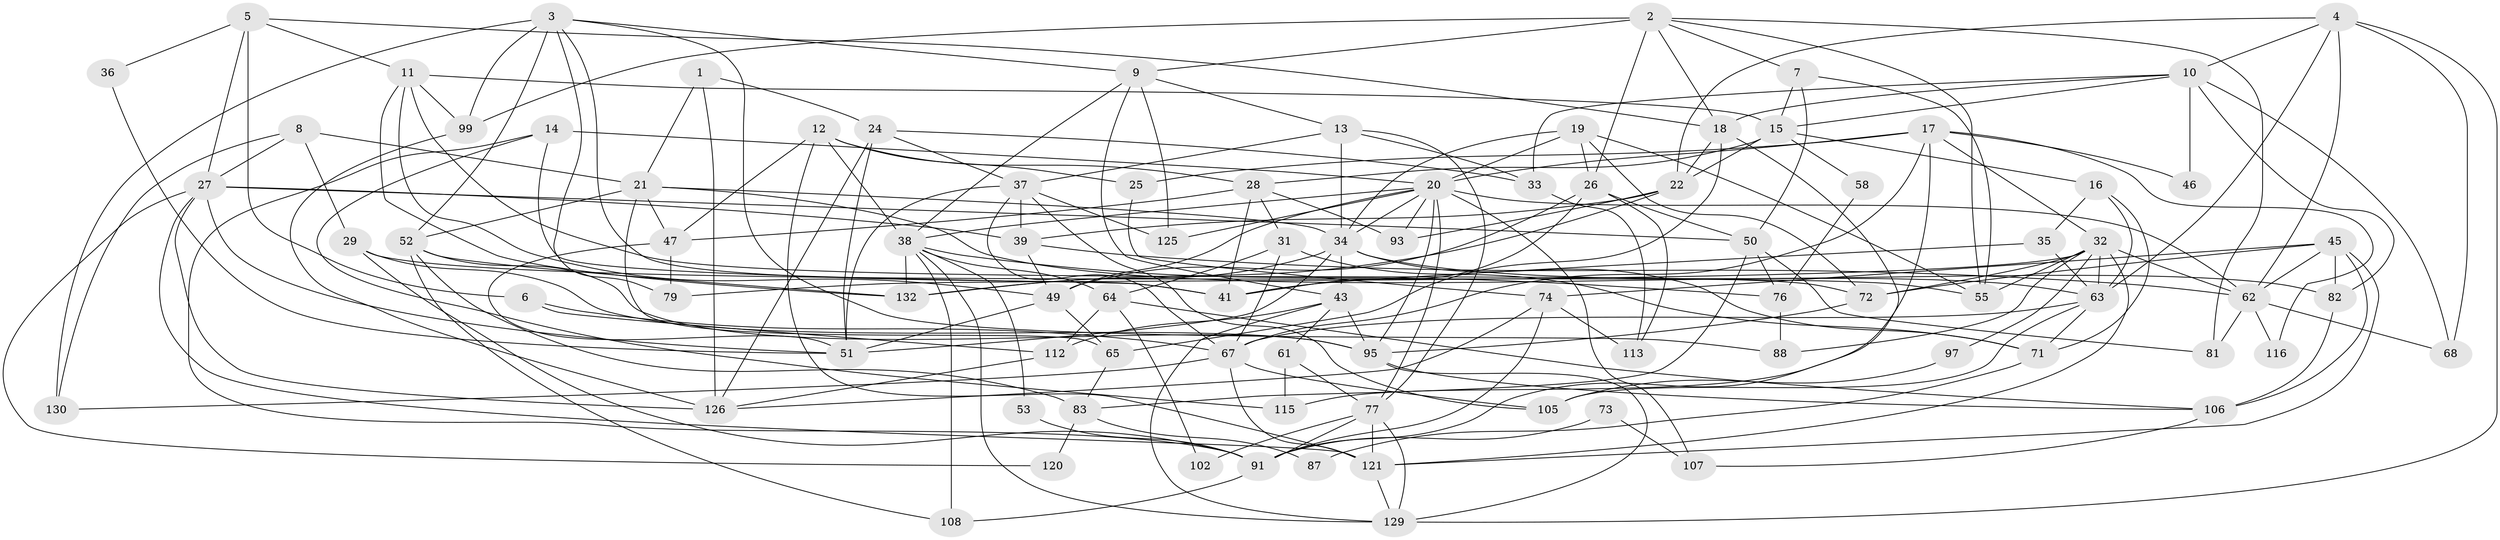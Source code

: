 // Generated by graph-tools (version 1.1) at 2025/23/03/03/25 07:23:56]
// undirected, 89 vertices, 220 edges
graph export_dot {
graph [start="1"]
  node [color=gray90,style=filled];
  1;
  2 [super="+30"];
  3 [super="+44"];
  4 [super="+89"];
  5;
  6 [super="+69"];
  7 [super="+131"];
  8;
  9 [super="+56"];
  10 [super="+75"];
  11 [super="+109"];
  12 [super="+135"];
  13;
  14 [super="+23"];
  15;
  16;
  17 [super="+128"];
  18 [super="+40"];
  19 [super="+103"];
  20 [super="+57"];
  21 [super="+85"];
  22 [super="+54"];
  24;
  25;
  26 [super="+92"];
  27 [super="+136"];
  28 [super="+84"];
  29 [super="+94"];
  31 [super="+137"];
  32 [super="+104"];
  33 [super="+124"];
  34 [super="+42"];
  35;
  36;
  37 [super="+48"];
  38 [super="+90"];
  39;
  41 [super="+110"];
  43 [super="+59"];
  45 [super="+86"];
  46;
  47 [super="+66"];
  49 [super="+80"];
  50 [super="+78"];
  51 [super="+60"];
  52 [super="+98"];
  53;
  55 [super="+70"];
  58;
  61;
  62 [super="+123"];
  63 [super="+111"];
  64 [super="+101"];
  65 [super="+96"];
  67 [super="+133"];
  68;
  71 [super="+119"];
  72 [super="+118"];
  73;
  74 [super="+117"];
  76;
  77 [super="+114"];
  79;
  81;
  82;
  83 [super="+122"];
  87;
  88;
  91 [super="+127"];
  93;
  95 [super="+100"];
  97;
  99;
  102;
  105;
  106;
  107;
  108;
  112;
  113;
  115;
  116;
  120;
  121;
  125;
  126 [super="+134"];
  129;
  130;
  132;
  1 -- 21;
  1 -- 24;
  1 -- 126;
  2 -- 55;
  2 -- 9;
  2 -- 81;
  2 -- 18;
  2 -- 99;
  2 -- 7;
  2 -- 26;
  3 -- 52 [weight=2];
  3 -- 99;
  3 -- 130;
  3 -- 88;
  3 -- 9;
  3 -- 79;
  3 -- 41;
  4 -- 129;
  4 -- 63;
  4 -- 10;
  4 -- 22;
  4 -- 68;
  4 -- 62;
  5 -- 27;
  5 -- 18;
  5 -- 36;
  5 -- 11;
  5 -- 6;
  6 -- 112;
  6 -- 67;
  7 -- 15;
  7 -- 55;
  7 -- 50;
  8 -- 29;
  8 -- 130;
  8 -- 21;
  8 -- 27;
  9 -- 38;
  9 -- 125;
  9 -- 43;
  9 -- 13;
  10 -- 82;
  10 -- 68;
  10 -- 33;
  10 -- 46;
  10 -- 15;
  10 -- 18;
  11 -- 72;
  11 -- 49;
  11 -- 99;
  11 -- 132;
  11 -- 15;
  12 -- 25;
  12 -- 47;
  12 -- 121;
  12 -- 38;
  12 -- 28;
  13 -- 37;
  13 -- 77;
  13 -- 34;
  13 -- 33;
  14 -- 41;
  14 -- 115;
  14 -- 91;
  14 -- 20;
  15 -- 16;
  15 -- 58;
  15 -- 22;
  15 -- 28;
  16 -- 35;
  16 -- 71;
  16 -- 63;
  17 -- 20;
  17 -- 25;
  17 -- 116;
  17 -- 115;
  17 -- 46;
  17 -- 32;
  17 -- 67;
  18 -- 91;
  18 -- 22;
  18 -- 65;
  19 -- 20;
  19 -- 26;
  19 -- 72;
  19 -- 55;
  19 -- 34;
  20 -- 38;
  20 -- 77;
  20 -- 107;
  20 -- 125;
  20 -- 49;
  20 -- 95;
  20 -- 93;
  20 -- 34;
  20 -- 62;
  21 -- 34;
  21 -- 52;
  21 -- 65;
  21 -- 47;
  21 -- 63;
  22 -- 39;
  22 -- 132;
  22 -- 93;
  24 -- 37;
  24 -- 33;
  24 -- 51;
  24 -- 126;
  25 -- 74;
  26 -- 49;
  26 -- 113;
  26 -- 41;
  26 -- 50;
  27 -- 121;
  27 -- 39;
  27 -- 126;
  27 -- 51 [weight=2];
  27 -- 120;
  27 -- 50;
  28 -- 47;
  28 -- 31;
  28 -- 93;
  28 -- 41;
  29 -- 95;
  29 -- 55;
  29 -- 91;
  31 -- 71;
  31 -- 64;
  31 -- 67;
  32 -- 72;
  32 -- 97;
  32 -- 55;
  32 -- 88;
  32 -- 121;
  32 -- 62;
  32 -- 79;
  32 -- 63;
  33 -- 113;
  34 -- 82;
  34 -- 132;
  34 -- 51;
  34 -- 71;
  34 -- 43;
  35 -- 41;
  35 -- 63;
  36 -- 51;
  37 -- 67;
  37 -- 51;
  37 -- 39;
  37 -- 105;
  37 -- 125;
  38 -- 53;
  38 -- 64;
  38 -- 129;
  38 -- 108;
  38 -- 132;
  38 -- 76;
  39 -- 49;
  39 -- 62;
  43 -- 129;
  43 -- 95;
  43 -- 112;
  43 -- 61;
  45 -- 121;
  45 -- 74 [weight=2];
  45 -- 72 [weight=2];
  45 -- 82;
  45 -- 106;
  45 -- 62;
  47 -- 79;
  47 -- 51;
  49 -- 65;
  49 -- 51;
  50 -- 81;
  50 -- 83;
  50 -- 76;
  52 -- 83;
  52 -- 95;
  52 -- 108;
  52 -- 132;
  53 -- 91;
  58 -- 76;
  61 -- 115;
  61 -- 77;
  62 -- 81;
  62 -- 116;
  62 -- 68;
  63 -- 71;
  63 -- 67;
  63 -- 105;
  64 -- 106;
  64 -- 112;
  64 -- 102;
  65 -- 83 [weight=2];
  67 -- 105;
  67 -- 121;
  67 -- 130;
  71 -- 87;
  72 -- 95;
  73 -- 107;
  73 -- 91;
  74 -- 113;
  74 -- 91;
  74 -- 126;
  76 -- 88;
  77 -- 121;
  77 -- 129;
  77 -- 102;
  77 -- 91;
  82 -- 106;
  83 -- 120;
  83 -- 87;
  91 -- 108;
  95 -- 106;
  95 -- 129;
  97 -- 105;
  99 -- 126;
  106 -- 107;
  112 -- 126;
  121 -- 129;
}
